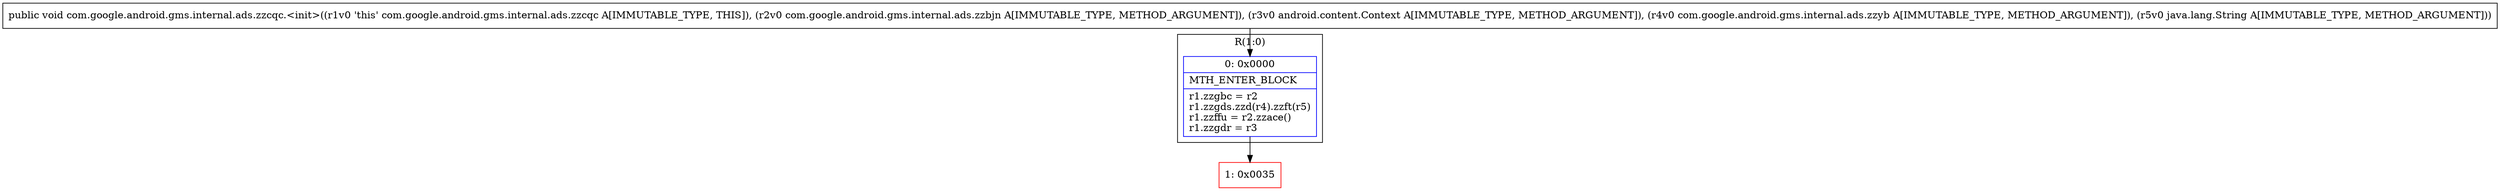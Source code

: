 digraph "CFG forcom.google.android.gms.internal.ads.zzcqc.\<init\>(Lcom\/google\/android\/gms\/internal\/ads\/zzbjn;Landroid\/content\/Context;Lcom\/google\/android\/gms\/internal\/ads\/zzyb;Ljava\/lang\/String;)V" {
subgraph cluster_Region_2069316779 {
label = "R(1:0)";
node [shape=record,color=blue];
Node_0 [shape=record,label="{0\:\ 0x0000|MTH_ENTER_BLOCK\l|r1.zzgbc = r2\lr1.zzgds.zzd(r4).zzft(r5)\lr1.zzffu = r2.zzace()\lr1.zzgdr = r3\l}"];
}
Node_1 [shape=record,color=red,label="{1\:\ 0x0035}"];
MethodNode[shape=record,label="{public void com.google.android.gms.internal.ads.zzcqc.\<init\>((r1v0 'this' com.google.android.gms.internal.ads.zzcqc A[IMMUTABLE_TYPE, THIS]), (r2v0 com.google.android.gms.internal.ads.zzbjn A[IMMUTABLE_TYPE, METHOD_ARGUMENT]), (r3v0 android.content.Context A[IMMUTABLE_TYPE, METHOD_ARGUMENT]), (r4v0 com.google.android.gms.internal.ads.zzyb A[IMMUTABLE_TYPE, METHOD_ARGUMENT]), (r5v0 java.lang.String A[IMMUTABLE_TYPE, METHOD_ARGUMENT])) }"];
MethodNode -> Node_0;
Node_0 -> Node_1;
}

